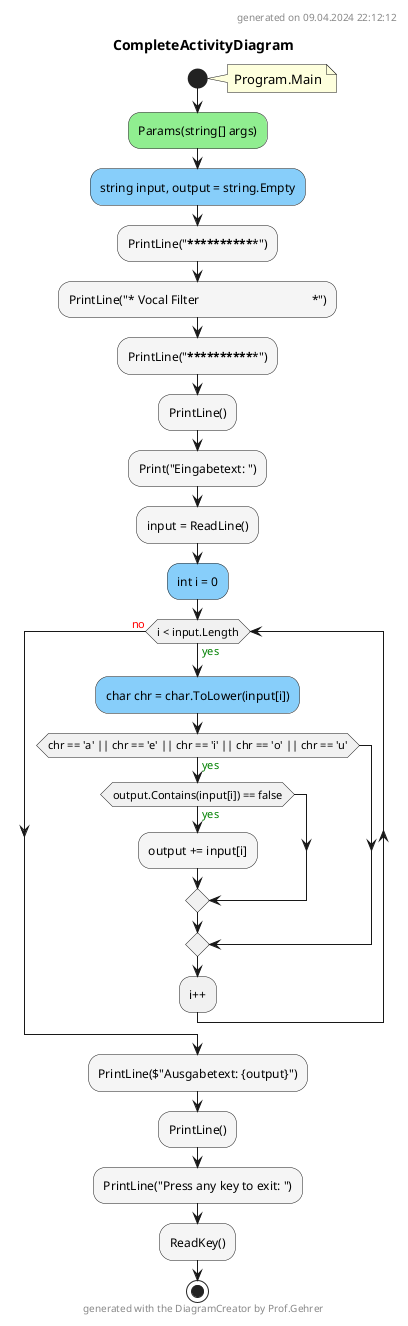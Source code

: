 @startuml CompleteActivityDiagram
header
generated on 09.04.2024 22:12:12
end header
title CompleteActivityDiagram
start
note right:  Program.Main
#LightGreen:Params(string[] args);
#LightSkyBlue:string input, output = string.Empty;
#WhiteSmoke:PrintLine("***************************************************");
#WhiteSmoke:PrintLine("* Vocal Filter                                    *");
#WhiteSmoke:PrintLine("***************************************************");
#WhiteSmoke:PrintLine();
#WhiteSmoke:Print("Eingabetext: ");
#WhiteSmoke:input = ReadLine();
#LightSkyBlue:int i = 0;
while (i < input.Length) is (<color:green>yes)
        #LightSkyBlue:char chr = char.ToLower(input[i]);
        if (chr == 'a' || chr == 'e' || chr == 'i' || chr == 'o' || chr == 'u') then (<color:green>yes)
                if (output.Contains(input[i]) == false) then (<color:green>yes)
                        #WhiteSmoke:output += input[i];
                endif
        endif
:i++;
endwhile (<color:red>no)
#WhiteSmoke:PrintLine($"Ausgabetext: {output}");
#WhiteSmoke:PrintLine();
#WhiteSmoke:PrintLine("Press any key to exit: ");
#WhiteSmoke:ReadKey();
stop
footer
generated with the DiagramCreator by Prof.Gehrer
end footer
@enduml
